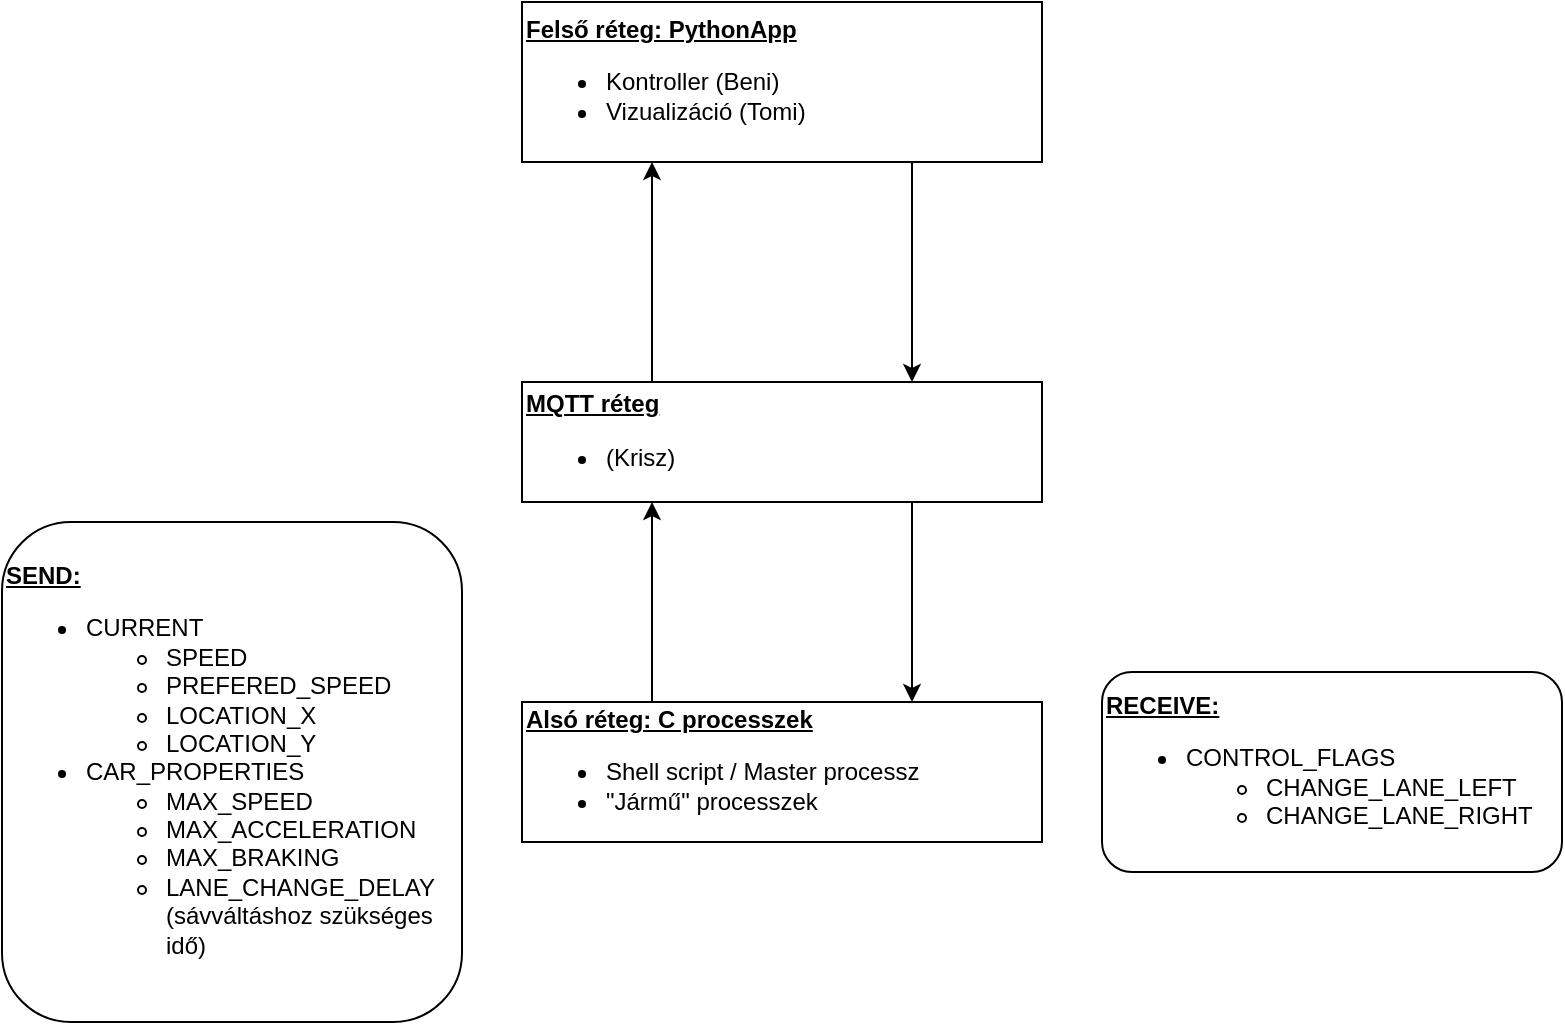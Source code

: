 <mxfile version="13.0.1" type="github">
  <diagram id="Dyd35VGWNDT_DwW748sT" name="Page-1">
    <mxGraphModel dx="1165" dy="710" grid="1" gridSize="10" guides="1" tooltips="1" connect="1" arrows="1" fold="1" page="1" pageScale="1" pageWidth="850" pageHeight="1100" math="0" shadow="0">
      <root>
        <mxCell id="0" />
        <mxCell id="1" parent="0" />
        <mxCell id="fdJU__HpLK2XwUDBHIf_-8" value="&lt;b&gt;&lt;u&gt;Felső réteg: PythonApp&lt;/u&gt;&lt;/b&gt;&lt;br&gt;&lt;div&gt;&lt;ul&gt;&lt;li&gt;Kontroller (Beni)&lt;/li&gt;&lt;li&gt;Vizualizáció (Tomi)&lt;/li&gt;&lt;/ul&gt;&lt;/div&gt;" style="rounded=0;whiteSpace=wrap;html=1;align=left;" vertex="1" parent="1">
          <mxGeometry x="290" y="60" width="260" height="80" as="geometry" />
        </mxCell>
        <mxCell id="fdJU__HpLK2XwUDBHIf_-9" value="&lt;u&gt;&lt;b&gt;MQTT réteg&lt;br&gt;&lt;/b&gt;&lt;/u&gt;&lt;ul&gt;&lt;li&gt;(Krisz)&lt;/li&gt;&lt;/ul&gt;" style="rounded=0;whiteSpace=wrap;html=1;align=left;" vertex="1" parent="1">
          <mxGeometry x="290" y="250" width="260" height="60" as="geometry" />
        </mxCell>
        <mxCell id="fdJU__HpLK2XwUDBHIf_-10" value="&lt;u style=&quot;font-weight: bold&quot;&gt;Alsó réteg: C processzek&lt;/u&gt;&lt;br&gt;&lt;ul&gt;&lt;li&gt;Shell script / Master processz&lt;/li&gt;&lt;li&gt;&quot;Jármű&quot; processzek&lt;/li&gt;&lt;/ul&gt;" style="rounded=0;whiteSpace=wrap;html=1;align=left;" vertex="1" parent="1">
          <mxGeometry x="290" y="410" width="260" height="70" as="geometry" />
        </mxCell>
        <mxCell id="fdJU__HpLK2XwUDBHIf_-11" value="" style="endArrow=classic;html=1;exitX=0.75;exitY=1;exitDx=0;exitDy=0;entryX=0.75;entryY=0;entryDx=0;entryDy=0;" edge="1" parent="1" source="fdJU__HpLK2XwUDBHIf_-8" target="fdJU__HpLK2XwUDBHIf_-9">
          <mxGeometry width="50" height="50" relative="1" as="geometry">
            <mxPoint x="400" y="300" as="sourcePoint" />
            <mxPoint x="450" y="250" as="targetPoint" />
          </mxGeometry>
        </mxCell>
        <mxCell id="fdJU__HpLK2XwUDBHIf_-12" value="" style="endArrow=classic;html=1;entryX=0.25;entryY=1;entryDx=0;entryDy=0;exitX=0.25;exitY=0;exitDx=0;exitDy=0;" edge="1" parent="1" source="fdJU__HpLK2XwUDBHIf_-9" target="fdJU__HpLK2XwUDBHIf_-8">
          <mxGeometry width="50" height="50" relative="1" as="geometry">
            <mxPoint x="305" y="250" as="sourcePoint" />
            <mxPoint x="450" y="250" as="targetPoint" />
          </mxGeometry>
        </mxCell>
        <mxCell id="fdJU__HpLK2XwUDBHIf_-13" value="" style="endArrow=classic;html=1;exitX=0.25;exitY=0;exitDx=0;exitDy=0;entryX=0.25;entryY=1;entryDx=0;entryDy=0;" edge="1" parent="1" source="fdJU__HpLK2XwUDBHIf_-10" target="fdJU__HpLK2XwUDBHIf_-9">
          <mxGeometry width="50" height="50" relative="1" as="geometry">
            <mxPoint x="400" y="500" as="sourcePoint" />
            <mxPoint x="450" y="450" as="targetPoint" />
          </mxGeometry>
        </mxCell>
        <mxCell id="fdJU__HpLK2XwUDBHIf_-14" value="" style="endArrow=classic;html=1;exitX=0.75;exitY=1;exitDx=0;exitDy=0;entryX=0.75;entryY=0;entryDx=0;entryDy=0;" edge="1" parent="1" source="fdJU__HpLK2XwUDBHIf_-9" target="fdJU__HpLK2XwUDBHIf_-10">
          <mxGeometry width="50" height="50" relative="1" as="geometry">
            <mxPoint x="400" y="400" as="sourcePoint" />
            <mxPoint x="450" y="350" as="targetPoint" />
          </mxGeometry>
        </mxCell>
        <mxCell id="fdJU__HpLK2XwUDBHIf_-15" value="&lt;u style=&quot;font-weight: bold&quot;&gt;RECEIVE:&lt;/u&gt;&lt;br&gt;&lt;ul&gt;&lt;li&gt;CONTROL_FLAGS&lt;/li&gt;&lt;ul&gt;&lt;li&gt;CHANGE_LANE_LEFT&lt;/li&gt;&lt;li&gt;CHANGE_LANE_RIGHT&lt;/li&gt;&lt;/ul&gt;&lt;/ul&gt;" style="rounded=1;whiteSpace=wrap;html=1;align=left;" vertex="1" parent="1">
          <mxGeometry x="580" y="395" width="230" height="100" as="geometry" />
        </mxCell>
        <mxCell id="fdJU__HpLK2XwUDBHIf_-16" value="&lt;b&gt;&lt;u&gt;SEND:&lt;/u&gt;&lt;/b&gt;&lt;br&gt;&lt;ul&gt;&lt;li&gt;CURRENT&lt;/li&gt;&lt;ul&gt;&lt;li&gt;SPEED&lt;/li&gt;&lt;li&gt;PREFERED_SPEED&lt;/li&gt;&lt;li&gt;LOCATION_X&lt;/li&gt;&lt;li&gt;LOCATION_Y&lt;/li&gt;&lt;/ul&gt;&lt;li&gt;CAR_PROPERTIES&lt;/li&gt;&lt;ul&gt;&lt;li&gt;MAX_SPEED&lt;/li&gt;&lt;li&gt;MAX_ACCELERATION&lt;/li&gt;&lt;li&gt;MAX_BRAKING&lt;/li&gt;&lt;li&gt;LANE_CHANGE_DELAY (sávváltáshoz szükséges idő)&lt;/li&gt;&lt;/ul&gt;&lt;/ul&gt;" style="rounded=1;whiteSpace=wrap;html=1;align=left;" vertex="1" parent="1">
          <mxGeometry x="30" y="320" width="230" height="250" as="geometry" />
        </mxCell>
        <mxCell id="fdJU__HpLK2XwUDBHIf_-17" value="&lt;u style=&quot;font-weight: bold&quot;&gt;Alsó réteg: C processzek&lt;/u&gt;&lt;br&gt;&lt;ul&gt;&lt;li&gt;Shell script / Master processz&lt;/li&gt;&lt;li&gt;&quot;Jármű&quot; processzek&lt;/li&gt;&lt;/ul&gt;" style="rounded=0;whiteSpace=wrap;html=1;align=left;" vertex="1" parent="1">
          <mxGeometry x="290" y="410" width="260" height="70" as="geometry" />
        </mxCell>
      </root>
    </mxGraphModel>
  </diagram>
</mxfile>
